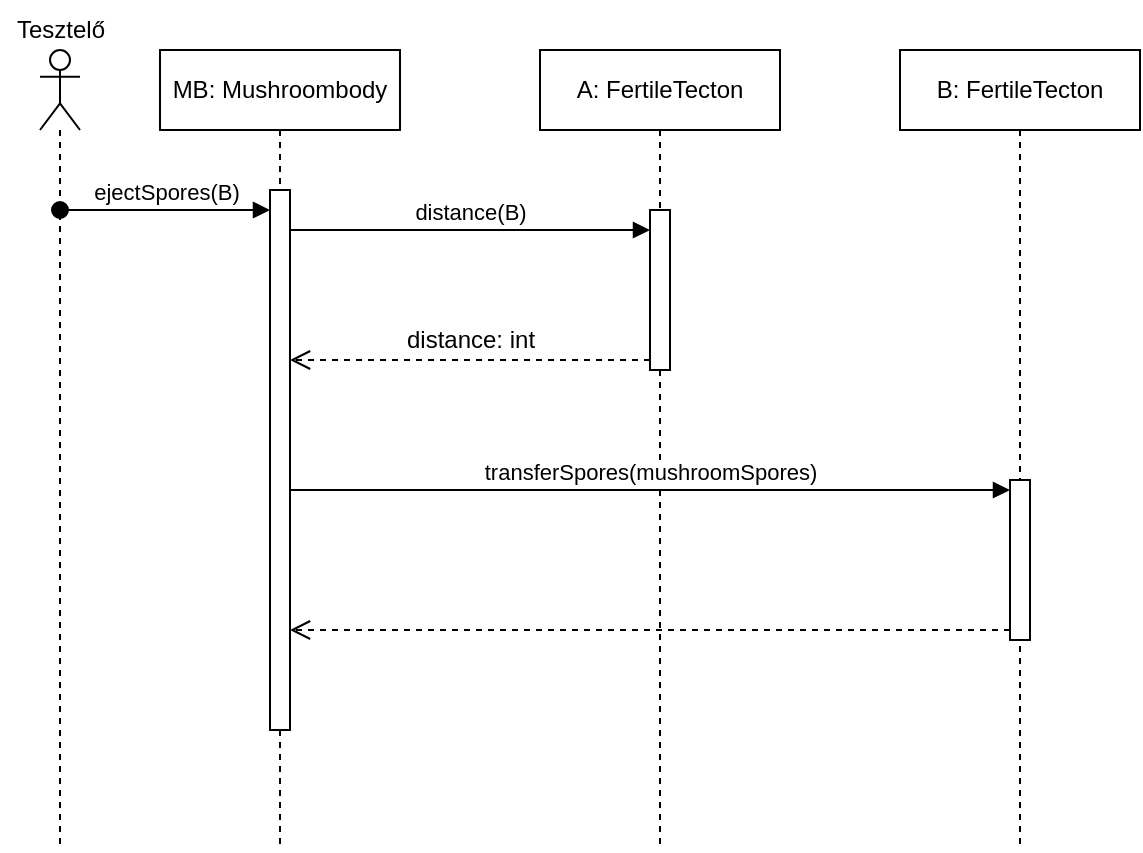 <mxfile version="26.1.1" pages="4">
  <diagram id="nKPitEPHJjh3C_BG_Q82" name="32.">
    <mxGraphModel dx="1877" dy="522" grid="1" gridSize="10" guides="1" tooltips="1" connect="1" arrows="1" fold="1" page="1" pageScale="1" pageWidth="827" pageHeight="1169" math="0" shadow="0">
      <root>
        <mxCell id="0" />
        <mxCell id="1" parent="0" />
        <mxCell id="2SF9xz7FlcvW37IOg3pz-1" value="MB: Mushroombody" style="shape=umlLifeline;perimeter=lifelinePerimeter;whiteSpace=wrap;html=1;container=1;dropTarget=0;collapsible=0;recursiveResize=0;outlineConnect=0;portConstraint=eastwest;newEdgeStyle={&quot;curved&quot;:0,&quot;rounded&quot;:0};" parent="1" vertex="1">
          <mxGeometry x="60" y="40" width="120" height="400" as="geometry" />
        </mxCell>
        <mxCell id="2SF9xz7FlcvW37IOg3pz-2" value="" style="html=1;points=[[0,0,0,0,5],[0,1,0,0,-5],[1,0,0,0,5],[1,1,0,0,-5]];perimeter=orthogonalPerimeter;outlineConnect=0;targetShapes=umlLifeline;portConstraint=eastwest;newEdgeStyle={&quot;curved&quot;:0,&quot;rounded&quot;:0};" parent="2SF9xz7FlcvW37IOg3pz-1" vertex="1">
          <mxGeometry x="55" y="70" width="10" height="270" as="geometry" />
        </mxCell>
        <mxCell id="2SF9xz7FlcvW37IOg3pz-3" value="B: FertileTecton" style="shape=umlLifeline;perimeter=lifelinePerimeter;whiteSpace=wrap;html=1;container=1;dropTarget=0;collapsible=0;recursiveResize=0;outlineConnect=0;portConstraint=eastwest;newEdgeStyle={&quot;curved&quot;:0,&quot;rounded&quot;:0};" parent="1" vertex="1">
          <mxGeometry x="430" y="40" width="120" height="400" as="geometry" />
        </mxCell>
        <mxCell id="2SF9xz7FlcvW37IOg3pz-4" value="A: FertileTecton" style="shape=umlLifeline;perimeter=lifelinePerimeter;whiteSpace=wrap;html=1;container=1;dropTarget=0;collapsible=0;recursiveResize=0;outlineConnect=0;portConstraint=eastwest;newEdgeStyle={&quot;curved&quot;:0,&quot;rounded&quot;:0};" parent="1" vertex="1">
          <mxGeometry x="250" y="40" width="120" height="400" as="geometry" />
        </mxCell>
        <mxCell id="2SF9xz7FlcvW37IOg3pz-5" value="" style="html=1;points=[[0,0,0,0,5],[0,1,0,0,-5],[1,0,0,0,5],[1,1,0,0,-5]];perimeter=orthogonalPerimeter;outlineConnect=0;targetShapes=umlLifeline;portConstraint=eastwest;newEdgeStyle={&quot;curved&quot;:0,&quot;rounded&quot;:0};" parent="2SF9xz7FlcvW37IOg3pz-4" vertex="1">
          <mxGeometry x="55" y="80" width="10" height="80" as="geometry" />
        </mxCell>
        <mxCell id="2SF9xz7FlcvW37IOg3pz-6" value="distance(B)" style="html=1;verticalAlign=bottom;endArrow=block;curved=0;rounded=0;entryX=0;entryY=0;entryDx=0;entryDy=5;" parent="1" edge="1">
          <mxGeometry relative="1" as="geometry">
            <mxPoint x="125" y="130" as="sourcePoint" />
            <mxPoint x="305" y="130" as="targetPoint" />
          </mxGeometry>
        </mxCell>
        <mxCell id="2SF9xz7FlcvW37IOg3pz-7" value="" style="html=1;verticalAlign=bottom;endArrow=open;dashed=1;endSize=8;curved=0;rounded=0;exitX=0;exitY=1;exitDx=0;exitDy=-5;" parent="1" source="2SF9xz7FlcvW37IOg3pz-5" target="2SF9xz7FlcvW37IOg3pz-2" edge="1">
          <mxGeometry relative="1" as="geometry">
            <mxPoint x="120" y="195" as="targetPoint" />
          </mxGeometry>
        </mxCell>
        <mxCell id="2SF9xz7FlcvW37IOg3pz-10" value="" style="html=1;points=[[0,0,0,0,5],[0,1,0,0,-5],[1,0,0,0,5],[1,1,0,0,-5]];perimeter=orthogonalPerimeter;outlineConnect=0;targetShapes=umlLifeline;portConstraint=eastwest;newEdgeStyle={&quot;curved&quot;:0,&quot;rounded&quot;:0};" parent="1" vertex="1">
          <mxGeometry x="485" y="255" width="10" height="80" as="geometry" />
        </mxCell>
        <mxCell id="2SF9xz7FlcvW37IOg3pz-11" value="transferSpores(mushroomSpores)" style="html=1;verticalAlign=bottom;endArrow=block;curved=0;rounded=0;entryX=0;entryY=0;entryDx=0;entryDy=5;" parent="1" source="2SF9xz7FlcvW37IOg3pz-2" target="2SF9xz7FlcvW37IOg3pz-10" edge="1">
          <mxGeometry relative="1" as="geometry">
            <mxPoint x="120" y="260" as="sourcePoint" />
          </mxGeometry>
        </mxCell>
        <mxCell id="2SF9xz7FlcvW37IOg3pz-12" value="" style="html=1;verticalAlign=bottom;endArrow=open;dashed=1;endSize=8;curved=0;rounded=0;exitX=0;exitY=1;exitDx=0;exitDy=-5;" parent="1" source="2SF9xz7FlcvW37IOg3pz-10" target="2SF9xz7FlcvW37IOg3pz-2" edge="1">
          <mxGeometry x="0.003" relative="1" as="geometry">
            <mxPoint x="120" y="330" as="targetPoint" />
            <mxPoint as="offset" />
          </mxGeometry>
        </mxCell>
        <mxCell id="2SF9xz7FlcvW37IOg3pz-13" value="ejectSpores(B)" style="html=1;verticalAlign=bottom;startArrow=oval;startFill=1;endArrow=block;startSize=8;curved=0;rounded=0;" parent="1" edge="1">
          <mxGeometry width="60" relative="1" as="geometry">
            <mxPoint x="10" y="120" as="sourcePoint" />
            <mxPoint x="115" y="120" as="targetPoint" />
          </mxGeometry>
        </mxCell>
        <mxCell id="2SF9xz7FlcvW37IOg3pz-15" value="distance: int" style="text;html=1;align=center;verticalAlign=middle;resizable=0;points=[];autosize=1;strokeColor=none;fillColor=none;" parent="1" vertex="1">
          <mxGeometry x="170" y="170" width="90" height="30" as="geometry" />
        </mxCell>
        <mxCell id="2SF9xz7FlcvW37IOg3pz-16" value="" style="shape=umlLifeline;perimeter=lifelinePerimeter;whiteSpace=wrap;html=1;container=1;dropTarget=0;collapsible=0;recursiveResize=0;outlineConnect=0;portConstraint=eastwest;newEdgeStyle={&quot;curved&quot;:0,&quot;rounded&quot;:0};participant=umlActor;" parent="1" vertex="1">
          <mxGeometry y="40" width="20" height="400" as="geometry" />
        </mxCell>
        <mxCell id="2SF9xz7FlcvW37IOg3pz-17" value="Tesztelő" style="text;html=1;align=center;verticalAlign=middle;resizable=0;points=[];autosize=1;strokeColor=none;fillColor=none;" parent="1" vertex="1">
          <mxGeometry x="-20" y="15" width="60" height="30" as="geometry" />
        </mxCell>
      </root>
    </mxGraphModel>
  </diagram>
  <diagram id="pzXMbhBoIWQ-YFZWgb4B" name="33.">
    <mxGraphModel dx="1877" dy="522" grid="1" gridSize="10" guides="1" tooltips="1" connect="1" arrows="1" fold="1" page="1" pageScale="1" pageWidth="827" pageHeight="1169" math="0" shadow="0">
      <root>
        <mxCell id="0" />
        <mxCell id="1" parent="0" />
        <mxCell id="QDC-WgJCfNxAtzn9mLjs-1" value="MB: Mushroombody" style="shape=umlLifeline;perimeter=lifelinePerimeter;whiteSpace=wrap;html=1;container=1;dropTarget=0;collapsible=0;recursiveResize=0;outlineConnect=0;portConstraint=eastwest;newEdgeStyle={&quot;curved&quot;:0,&quot;rounded&quot;:0};" parent="1" vertex="1">
          <mxGeometry x="60" y="40" width="120" height="400" as="geometry" />
        </mxCell>
        <mxCell id="QDC-WgJCfNxAtzn9mLjs-2" value="" style="html=1;points=[[0,0,0,0,5],[0,1,0,0,-5],[1,0,0,0,5],[1,1,0,0,-5]];perimeter=orthogonalPerimeter;outlineConnect=0;targetShapes=umlLifeline;portConstraint=eastwest;newEdgeStyle={&quot;curved&quot;:0,&quot;rounded&quot;:0};" parent="QDC-WgJCfNxAtzn9mLjs-1" vertex="1">
          <mxGeometry x="55" y="70" width="10" height="270" as="geometry" />
        </mxCell>
        <mxCell id="QDC-WgJCfNxAtzn9mLjs-3" value="C: FertileTecton" style="shape=umlLifeline;perimeter=lifelinePerimeter;whiteSpace=wrap;html=1;container=1;dropTarget=0;collapsible=0;recursiveResize=0;outlineConnect=0;portConstraint=eastwest;newEdgeStyle={&quot;curved&quot;:0,&quot;rounded&quot;:0};" parent="1" vertex="1">
          <mxGeometry x="430" y="40" width="120" height="400" as="geometry" />
        </mxCell>
        <mxCell id="QDC-WgJCfNxAtzn9mLjs-4" value="A: FertileTecton" style="shape=umlLifeline;perimeter=lifelinePerimeter;whiteSpace=wrap;html=1;container=1;dropTarget=0;collapsible=0;recursiveResize=0;outlineConnect=0;portConstraint=eastwest;newEdgeStyle={&quot;curved&quot;:0,&quot;rounded&quot;:0};" parent="1" vertex="1">
          <mxGeometry x="250" y="40" width="120" height="400" as="geometry" />
        </mxCell>
        <mxCell id="QDC-WgJCfNxAtzn9mLjs-5" value="" style="html=1;points=[[0,0,0,0,5],[0,1,0,0,-5],[1,0,0,0,5],[1,1,0,0,-5]];perimeter=orthogonalPerimeter;outlineConnect=0;targetShapes=umlLifeline;portConstraint=eastwest;newEdgeStyle={&quot;curved&quot;:0,&quot;rounded&quot;:0};" parent="QDC-WgJCfNxAtzn9mLjs-4" vertex="1">
          <mxGeometry x="55" y="80" width="10" height="80" as="geometry" />
        </mxCell>
        <mxCell id="QDC-WgJCfNxAtzn9mLjs-6" value="distance(C)" style="html=1;verticalAlign=bottom;endArrow=block;curved=0;rounded=0;entryX=0;entryY=0;entryDx=0;entryDy=5;" parent="1" edge="1">
          <mxGeometry relative="1" as="geometry">
            <mxPoint x="125" y="130" as="sourcePoint" />
            <mxPoint x="305" y="130" as="targetPoint" />
          </mxGeometry>
        </mxCell>
        <mxCell id="QDC-WgJCfNxAtzn9mLjs-7" value="" style="html=1;verticalAlign=bottom;endArrow=open;dashed=1;endSize=8;curved=0;rounded=0;exitX=0;exitY=1;exitDx=0;exitDy=-5;" parent="1" source="QDC-WgJCfNxAtzn9mLjs-5" target="QDC-WgJCfNxAtzn9mLjs-2" edge="1">
          <mxGeometry relative="1" as="geometry">
            <mxPoint x="120" y="195" as="targetPoint" />
          </mxGeometry>
        </mxCell>
        <mxCell id="QDC-WgJCfNxAtzn9mLjs-8" value="" style="html=1;points=[[0,0,0,0,5],[0,1,0,0,-5],[1,0,0,0,5],[1,1,0,0,-5]];perimeter=orthogonalPerimeter;outlineConnect=0;targetShapes=umlLifeline;portConstraint=eastwest;newEdgeStyle={&quot;curved&quot;:0,&quot;rounded&quot;:0};" parent="1" vertex="1">
          <mxGeometry x="485" y="255" width="10" height="80" as="geometry" />
        </mxCell>
        <mxCell id="QDC-WgJCfNxAtzn9mLjs-9" value="transferSpores(mushroomSpores)" style="html=1;verticalAlign=bottom;endArrow=block;curved=0;rounded=0;entryX=0;entryY=0;entryDx=0;entryDy=5;" parent="1" source="QDC-WgJCfNxAtzn9mLjs-2" target="QDC-WgJCfNxAtzn9mLjs-8" edge="1">
          <mxGeometry relative="1" as="geometry">
            <mxPoint x="120" y="260" as="sourcePoint" />
          </mxGeometry>
        </mxCell>
        <mxCell id="QDC-WgJCfNxAtzn9mLjs-10" value="" style="html=1;verticalAlign=bottom;endArrow=open;dashed=1;endSize=8;curved=0;rounded=0;exitX=0;exitY=1;exitDx=0;exitDy=-5;" parent="1" source="QDC-WgJCfNxAtzn9mLjs-8" target="QDC-WgJCfNxAtzn9mLjs-2" edge="1">
          <mxGeometry x="0.003" relative="1" as="geometry">
            <mxPoint x="120" y="330" as="targetPoint" />
            <mxPoint as="offset" />
          </mxGeometry>
        </mxCell>
        <mxCell id="QDC-WgJCfNxAtzn9mLjs-11" value="ejectSpores(C)" style="html=1;verticalAlign=bottom;startArrow=oval;startFill=1;endArrow=block;startSize=8;curved=0;rounded=0;" parent="1" edge="1">
          <mxGeometry width="60" relative="1" as="geometry">
            <mxPoint x="10" y="120" as="sourcePoint" />
            <mxPoint x="115" y="120" as="targetPoint" />
          </mxGeometry>
        </mxCell>
        <mxCell id="QDC-WgJCfNxAtzn9mLjs-12" value="distance: int" style="text;html=1;align=center;verticalAlign=middle;resizable=0;points=[];autosize=1;strokeColor=none;fillColor=none;" parent="1" vertex="1">
          <mxGeometry x="170" y="170" width="90" height="30" as="geometry" />
        </mxCell>
        <mxCell id="QDC-WgJCfNxAtzn9mLjs-13" value="" style="shape=umlLifeline;perimeter=lifelinePerimeter;whiteSpace=wrap;html=1;container=1;dropTarget=0;collapsible=0;recursiveResize=0;outlineConnect=0;portConstraint=eastwest;newEdgeStyle={&quot;curved&quot;:0,&quot;rounded&quot;:0};participant=umlActor;" parent="1" vertex="1">
          <mxGeometry y="40" width="20" height="400" as="geometry" />
        </mxCell>
        <mxCell id="QDC-WgJCfNxAtzn9mLjs-14" value="Tesztelő" style="text;html=1;align=center;verticalAlign=middle;resizable=0;points=[];autosize=1;strokeColor=none;fillColor=none;" parent="1" vertex="1">
          <mxGeometry x="-20" y="16" width="60" height="30" as="geometry" />
        </mxCell>
      </root>
    </mxGraphModel>
  </diagram>
  <diagram id="4sHrmTpykxGmps7hU1YG" name="34.">
    <mxGraphModel dx="1877" dy="522" grid="1" gridSize="10" guides="1" tooltips="1" connect="1" arrows="1" fold="1" page="1" pageScale="1" pageWidth="827" pageHeight="1169" math="0" shadow="0">
      <root>
        <mxCell id="0" />
        <mxCell id="1" parent="0" />
        <mxCell id="I28WtOdwdVACNjVYCoG4-1" value="MB: Mushroombody" style="shape=umlLifeline;perimeter=lifelinePerimeter;whiteSpace=wrap;html=1;container=1;dropTarget=0;collapsible=0;recursiveResize=0;outlineConnect=0;portConstraint=eastwest;newEdgeStyle={&quot;curved&quot;:0,&quot;rounded&quot;:0};" parent="1" vertex="1">
          <mxGeometry x="60" y="40" width="120" height="400" as="geometry" />
        </mxCell>
        <mxCell id="I28WtOdwdVACNjVYCoG4-2" value="" style="html=1;points=[[0,0,0,0,5],[0,1,0,0,-5],[1,0,0,0,5],[1,1,0,0,-5]];perimeter=orthogonalPerimeter;outlineConnect=0;targetShapes=umlLifeline;portConstraint=eastwest;newEdgeStyle={&quot;curved&quot;:0,&quot;rounded&quot;:0};" parent="I28WtOdwdVACNjVYCoG4-1" vertex="1">
          <mxGeometry x="55" y="70" width="10" height="270" as="geometry" />
        </mxCell>
        <mxCell id="I28WtOdwdVACNjVYCoG4-4" value="A: FertileTecton" style="shape=umlLifeline;perimeter=lifelinePerimeter;whiteSpace=wrap;html=1;container=1;dropTarget=0;collapsible=0;recursiveResize=0;outlineConnect=0;portConstraint=eastwest;newEdgeStyle={&quot;curved&quot;:0,&quot;rounded&quot;:0};" parent="1" vertex="1">
          <mxGeometry x="250" y="40" width="120" height="400" as="geometry" />
        </mxCell>
        <mxCell id="I28WtOdwdVACNjVYCoG4-5" value="" style="html=1;points=[[0,0,0,0,5],[0,1,0,0,-5],[1,0,0,0,5],[1,1,0,0,-5]];perimeter=orthogonalPerimeter;outlineConnect=0;targetShapes=umlLifeline;portConstraint=eastwest;newEdgeStyle={&quot;curved&quot;:0,&quot;rounded&quot;:0};" parent="I28WtOdwdVACNjVYCoG4-4" vertex="1">
          <mxGeometry x="55" y="80" width="10" height="80" as="geometry" />
        </mxCell>
        <mxCell id="I28WtOdwdVACNjVYCoG4-6" value="distance(C)" style="html=1;verticalAlign=bottom;endArrow=block;curved=0;rounded=0;entryX=0;entryY=0;entryDx=0;entryDy=5;" parent="1" edge="1">
          <mxGeometry relative="1" as="geometry">
            <mxPoint x="125" y="130" as="sourcePoint" />
            <mxPoint x="305" y="130" as="targetPoint" />
          </mxGeometry>
        </mxCell>
        <mxCell id="I28WtOdwdVACNjVYCoG4-7" value="" style="html=1;verticalAlign=bottom;endArrow=open;dashed=1;endSize=8;curved=0;rounded=0;exitX=0;exitY=1;exitDx=0;exitDy=-5;" parent="1" source="I28WtOdwdVACNjVYCoG4-5" target="I28WtOdwdVACNjVYCoG4-2" edge="1">
          <mxGeometry relative="1" as="geometry">
            <mxPoint x="120" y="195" as="targetPoint" />
          </mxGeometry>
        </mxCell>
        <mxCell id="I28WtOdwdVACNjVYCoG4-11" value="ejectSpores(C)" style="html=1;verticalAlign=bottom;startArrow=oval;startFill=1;endArrow=block;startSize=8;curved=0;rounded=0;" parent="1" edge="1">
          <mxGeometry width="60" relative="1" as="geometry">
            <mxPoint x="10" y="120" as="sourcePoint" />
            <mxPoint x="115" y="120" as="targetPoint" />
          </mxGeometry>
        </mxCell>
        <mxCell id="I28WtOdwdVACNjVYCoG4-12" value="distance: int" style="text;html=1;align=center;verticalAlign=middle;resizable=0;points=[];autosize=1;strokeColor=none;fillColor=none;" parent="1" vertex="1">
          <mxGeometry x="170" y="170" width="90" height="30" as="geometry" />
        </mxCell>
        <mxCell id="I28WtOdwdVACNjVYCoG4-13" value="" style="shape=umlLifeline;perimeter=lifelinePerimeter;whiteSpace=wrap;html=1;container=1;dropTarget=0;collapsible=0;recursiveResize=0;outlineConnect=0;portConstraint=eastwest;newEdgeStyle={&quot;curved&quot;:0,&quot;rounded&quot;:0};participant=umlActor;" parent="1" vertex="1">
          <mxGeometry y="40" width="20" height="400" as="geometry" />
        </mxCell>
        <mxCell id="I28WtOdwdVACNjVYCoG4-14" value="Tesztelő" style="text;html=1;align=center;verticalAlign=middle;resizable=0;points=[];autosize=1;strokeColor=none;fillColor=none;" parent="1" vertex="1">
          <mxGeometry x="-20" y="15" width="60" height="30" as="geometry" />
        </mxCell>
      </root>
    </mxGraphModel>
  </diagram>
  <diagram name="35." id="ZmfcVNKcSjM62sLVQtqd">
    <mxGraphModel dx="1877" dy="522" grid="1" gridSize="10" guides="1" tooltips="1" connect="1" arrows="1" fold="1" page="1" pageScale="1" pageWidth="827" pageHeight="1169" math="0" shadow="0">
      <root>
        <mxCell id="vwc1YrXPGnmcSRxvvpjL-0" />
        <mxCell id="vwc1YrXPGnmcSRxvvpjL-1" parent="vwc1YrXPGnmcSRxvvpjL-0" />
        <mxCell id="vwc1YrXPGnmcSRxvvpjL-2" value="MB: Mushroombody" style="shape=umlLifeline;perimeter=lifelinePerimeter;whiteSpace=wrap;html=1;container=1;dropTarget=0;collapsible=0;recursiveResize=0;outlineConnect=0;portConstraint=eastwest;newEdgeStyle={&quot;curved&quot;:0,&quot;rounded&quot;:0};" parent="vwc1YrXPGnmcSRxvvpjL-1" vertex="1">
          <mxGeometry x="60" y="40" width="120" height="400" as="geometry" />
        </mxCell>
        <mxCell id="vwc1YrXPGnmcSRxvvpjL-3" value="" style="html=1;points=[[0,0,0,0,5],[0,1,0,0,-5],[1,0,0,0,5],[1,1,0,0,-5]];perimeter=orthogonalPerimeter;outlineConnect=0;targetShapes=umlLifeline;portConstraint=eastwest;newEdgeStyle={&quot;curved&quot;:0,&quot;rounded&quot;:0};" parent="vwc1YrXPGnmcSRxvvpjL-2" vertex="1">
          <mxGeometry x="55" y="70" width="10" height="270" as="geometry" />
        </mxCell>
        <mxCell id="vwc1YrXPGnmcSRxvvpjL-5" value="A: FertileTecton" style="shape=umlLifeline;perimeter=lifelinePerimeter;whiteSpace=wrap;html=1;container=1;dropTarget=0;collapsible=0;recursiveResize=0;outlineConnect=0;portConstraint=eastwest;newEdgeStyle={&quot;curved&quot;:0,&quot;rounded&quot;:0};" parent="vwc1YrXPGnmcSRxvvpjL-1" vertex="1">
          <mxGeometry x="250" y="40" width="120" height="400" as="geometry" />
        </mxCell>
        <mxCell id="vwc1YrXPGnmcSRxvvpjL-6" value="" style="html=1;points=[[0,0,0,0,5],[0,1,0,0,-5],[1,0,0,0,5],[1,1,0,0,-5]];perimeter=orthogonalPerimeter;outlineConnect=0;targetShapes=umlLifeline;portConstraint=eastwest;newEdgeStyle={&quot;curved&quot;:0,&quot;rounded&quot;:0};" parent="vwc1YrXPGnmcSRxvvpjL-5" vertex="1">
          <mxGeometry x="55" y="80" width="10" height="80" as="geometry" />
        </mxCell>
        <mxCell id="vwc1YrXPGnmcSRxvvpjL-7" value="distance(D)" style="html=1;verticalAlign=bottom;endArrow=block;curved=0;rounded=0;entryX=0;entryY=0;entryDx=0;entryDy=5;" parent="vwc1YrXPGnmcSRxvvpjL-1" edge="1">
          <mxGeometry relative="1" as="geometry">
            <mxPoint x="125" y="130" as="sourcePoint" />
            <mxPoint x="305" y="130" as="targetPoint" />
          </mxGeometry>
        </mxCell>
        <mxCell id="vwc1YrXPGnmcSRxvvpjL-8" value="" style="html=1;verticalAlign=bottom;endArrow=open;dashed=1;endSize=8;curved=0;rounded=0;exitX=0;exitY=1;exitDx=0;exitDy=-5;" parent="vwc1YrXPGnmcSRxvvpjL-1" source="vwc1YrXPGnmcSRxvvpjL-6" target="vwc1YrXPGnmcSRxvvpjL-3" edge="1">
          <mxGeometry relative="1" as="geometry">
            <mxPoint x="120" y="195" as="targetPoint" />
          </mxGeometry>
        </mxCell>
        <mxCell id="vwc1YrXPGnmcSRxvvpjL-10" value="ejectSpores(D)" style="html=1;verticalAlign=bottom;startArrow=oval;startFill=1;endArrow=block;startSize=8;curved=0;rounded=0;" parent="vwc1YrXPGnmcSRxvvpjL-1" edge="1">
          <mxGeometry width="60" relative="1" as="geometry">
            <mxPoint x="10" y="120" as="sourcePoint" />
            <mxPoint x="115" y="120" as="targetPoint" />
          </mxGeometry>
        </mxCell>
        <mxCell id="vwc1YrXPGnmcSRxvvpjL-11" value="distance: int" style="text;html=1;align=center;verticalAlign=middle;resizable=0;points=[];autosize=1;strokeColor=none;fillColor=none;" parent="vwc1YrXPGnmcSRxvvpjL-1" vertex="1">
          <mxGeometry x="170" y="170" width="90" height="30" as="geometry" />
        </mxCell>
        <mxCell id="vwc1YrXPGnmcSRxvvpjL-12" value="" style="shape=umlLifeline;perimeter=lifelinePerimeter;whiteSpace=wrap;html=1;container=1;dropTarget=0;collapsible=0;recursiveResize=0;outlineConnect=0;portConstraint=eastwest;newEdgeStyle={&quot;curved&quot;:0,&quot;rounded&quot;:0};participant=umlActor;" parent="vwc1YrXPGnmcSRxvvpjL-1" vertex="1">
          <mxGeometry y="40" width="20" height="400" as="geometry" />
        </mxCell>
        <mxCell id="vwc1YrXPGnmcSRxvvpjL-13" value="Tesztelő" style="text;html=1;align=center;verticalAlign=middle;resizable=0;points=[];autosize=1;strokeColor=none;fillColor=none;" parent="vwc1YrXPGnmcSRxvvpjL-1" vertex="1">
          <mxGeometry x="-20" y="15" width="60" height="30" as="geometry" />
        </mxCell>
      </root>
    </mxGraphModel>
  </diagram>
</mxfile>
